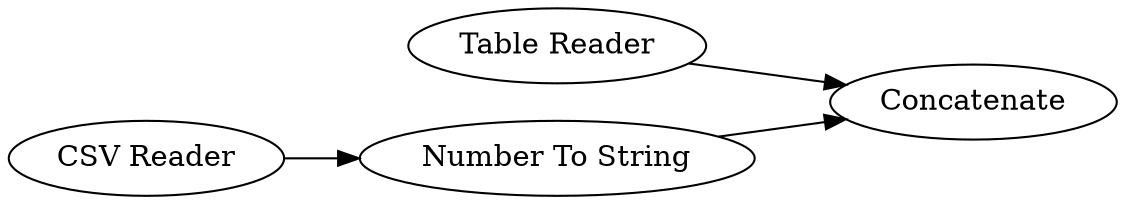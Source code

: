 digraph {
	289 [label=Concatenate]
	292 [label="Table Reader"]
	300 [label="Number To String"]
	301 [label="CSV Reader"]
	292 -> 289
	300 -> 289
	301 -> 300
	rankdir=LR
}
